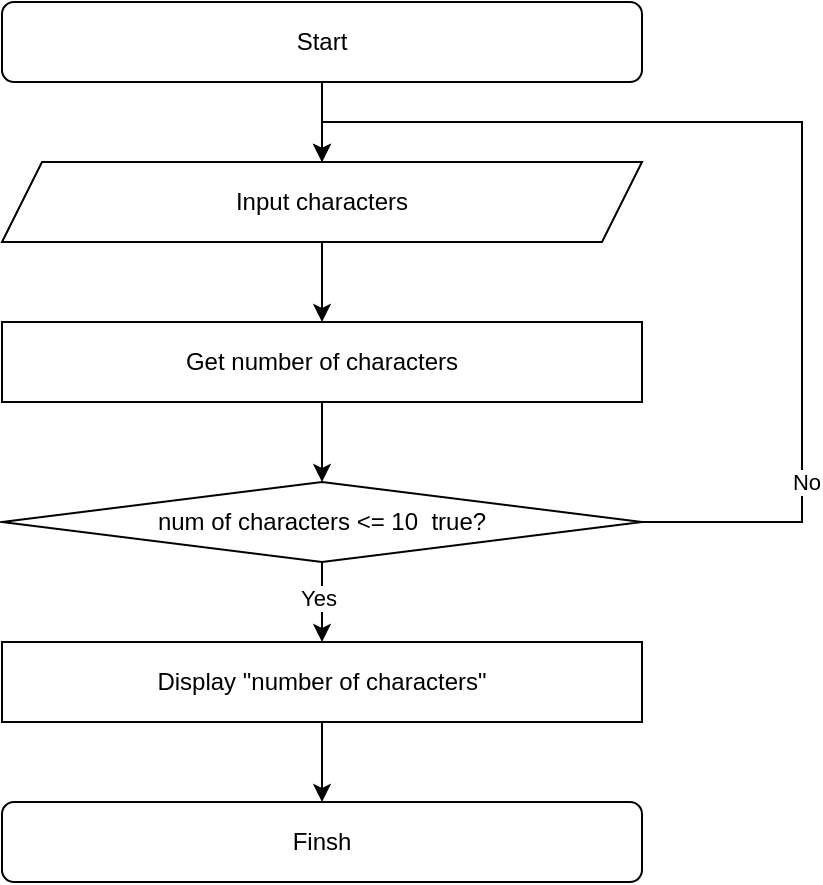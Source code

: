 <mxfile version="13.7.3" type="device"><diagram id="C5RBs43oDa-KdzZeNtuy" name="Page-1"><mxGraphModel dx="558" dy="830" grid="1" gridSize="10" guides="1" tooltips="1" connect="1" arrows="1" fold="1" page="1" pageScale="1" pageWidth="827" pageHeight="1169" math="0" shadow="0"><root><mxCell id="WIyWlLk6GJQsqaUBKTNV-0"/><mxCell id="WIyWlLk6GJQsqaUBKTNV-1" parent="WIyWlLk6GJQsqaUBKTNV-0"/><mxCell id="SYcMYPxY7wYKr3don23--11" style="edgeStyle=orthogonalEdgeStyle;rounded=0;orthogonalLoop=1;jettySize=auto;html=1;entryX=0.5;entryY=0;entryDx=0;entryDy=0;" parent="WIyWlLk6GJQsqaUBKTNV-1" source="SYcMYPxY7wYKr3don23--0" target="SYcMYPxY7wYKr3don23--1" edge="1"><mxGeometry relative="1" as="geometry"/></mxCell><mxCell id="SYcMYPxY7wYKr3don23--0" value="Start" style="rounded=1;whiteSpace=wrap;html=1;" parent="WIyWlLk6GJQsqaUBKTNV-1" vertex="1"><mxGeometry x="280" y="120" width="320" height="40" as="geometry"/></mxCell><mxCell id="SYcMYPxY7wYKr3don23--10" style="edgeStyle=orthogonalEdgeStyle;rounded=0;orthogonalLoop=1;jettySize=auto;html=1;entryX=0.5;entryY=0;entryDx=0;entryDy=0;" parent="WIyWlLk6GJQsqaUBKTNV-1" source="SYcMYPxY7wYKr3don23--1" target="SYcMYPxY7wYKr3don23--2" edge="1"><mxGeometry relative="1" as="geometry"/></mxCell><mxCell id="SYcMYPxY7wYKr3don23--1" value="Input characters" style="shape=parallelogram;perimeter=parallelogramPerimeter;whiteSpace=wrap;html=1;fixedSize=1;" parent="WIyWlLk6GJQsqaUBKTNV-1" vertex="1"><mxGeometry x="280" y="200" width="320" height="40" as="geometry"/></mxCell><mxCell id="SYcMYPxY7wYKr3don23--9" style="edgeStyle=orthogonalEdgeStyle;rounded=0;orthogonalLoop=1;jettySize=auto;html=1;entryX=0.5;entryY=0;entryDx=0;entryDy=0;" parent="WIyWlLk6GJQsqaUBKTNV-1" source="SYcMYPxY7wYKr3don23--2" target="SYcMYPxY7wYKr3don23--3" edge="1"><mxGeometry relative="1" as="geometry"/></mxCell><mxCell id="SYcMYPxY7wYKr3don23--2" value="Get number of characters" style="rounded=0;whiteSpace=wrap;html=1;" parent="WIyWlLk6GJQsqaUBKTNV-1" vertex="1"><mxGeometry x="280" y="280" width="320" height="40" as="geometry"/></mxCell><mxCell id="SYcMYPxY7wYKr3don23--8" style="edgeStyle=orthogonalEdgeStyle;rounded=0;orthogonalLoop=1;jettySize=auto;html=1;entryX=0.5;entryY=0;entryDx=0;entryDy=0;" parent="WIyWlLk6GJQsqaUBKTNV-1" source="SYcMYPxY7wYKr3don23--3" target="SYcMYPxY7wYKr3don23--7" edge="1"><mxGeometry relative="1" as="geometry"/></mxCell><mxCell id="SYcMYPxY7wYKr3don23--12" value="Yes" style="edgeLabel;html=1;align=center;verticalAlign=middle;resizable=0;points=[];" parent="SYcMYPxY7wYKr3don23--8" vertex="1" connectable="0"><mxGeometry x="-0.1" y="-2" relative="1" as="geometry"><mxPoint as="offset"/></mxGeometry></mxCell><mxCell id="SYcMYPxY7wYKr3don23--13" style="edgeStyle=orthogonalEdgeStyle;rounded=0;orthogonalLoop=1;jettySize=auto;html=1;entryX=0.5;entryY=0;entryDx=0;entryDy=0;" parent="WIyWlLk6GJQsqaUBKTNV-1" source="SYcMYPxY7wYKr3don23--3" target="SYcMYPxY7wYKr3don23--1" edge="1"><mxGeometry relative="1" as="geometry"><mxPoint x="730" y="250" as="targetPoint"/><Array as="points"><mxPoint x="680" y="380"/><mxPoint x="680" y="180"/><mxPoint x="440" y="180"/></Array></mxGeometry></mxCell><mxCell id="SYcMYPxY7wYKr3don23--14" value="No" style="edgeLabel;html=1;align=center;verticalAlign=middle;resizable=0;points=[];" parent="SYcMYPxY7wYKr3don23--13" vertex="1" connectable="0"><mxGeometry x="-0.63" y="-2" relative="1" as="geometry"><mxPoint as="offset"/></mxGeometry></mxCell><mxCell id="SYcMYPxY7wYKr3don23--3" value="num of characters &amp;lt;= 10&amp;nbsp; true?" style="rhombus;whiteSpace=wrap;html=1;" parent="WIyWlLk6GJQsqaUBKTNV-1" vertex="1"><mxGeometry x="280" y="360" width="320" height="40" as="geometry"/></mxCell><mxCell id="SYcMYPxY7wYKr3don23--16" style="edgeStyle=orthogonalEdgeStyle;rounded=0;orthogonalLoop=1;jettySize=auto;html=1;" parent="WIyWlLk6GJQsqaUBKTNV-1" source="SYcMYPxY7wYKr3don23--7" target="SYcMYPxY7wYKr3don23--15" edge="1"><mxGeometry relative="1" as="geometry"/></mxCell><mxCell id="SYcMYPxY7wYKr3don23--7" value="Display &quot;number of characters&quot;" style="rounded=0;whiteSpace=wrap;html=1;" parent="WIyWlLk6GJQsqaUBKTNV-1" vertex="1"><mxGeometry x="280" y="440" width="320" height="40" as="geometry"/></mxCell><mxCell id="SYcMYPxY7wYKr3don23--15" value="Finsh" style="rounded=1;whiteSpace=wrap;html=1;" parent="WIyWlLk6GJQsqaUBKTNV-1" vertex="1"><mxGeometry x="280" y="520" width="320" height="40" as="geometry"/></mxCell></root></mxGraphModel></diagram></mxfile>